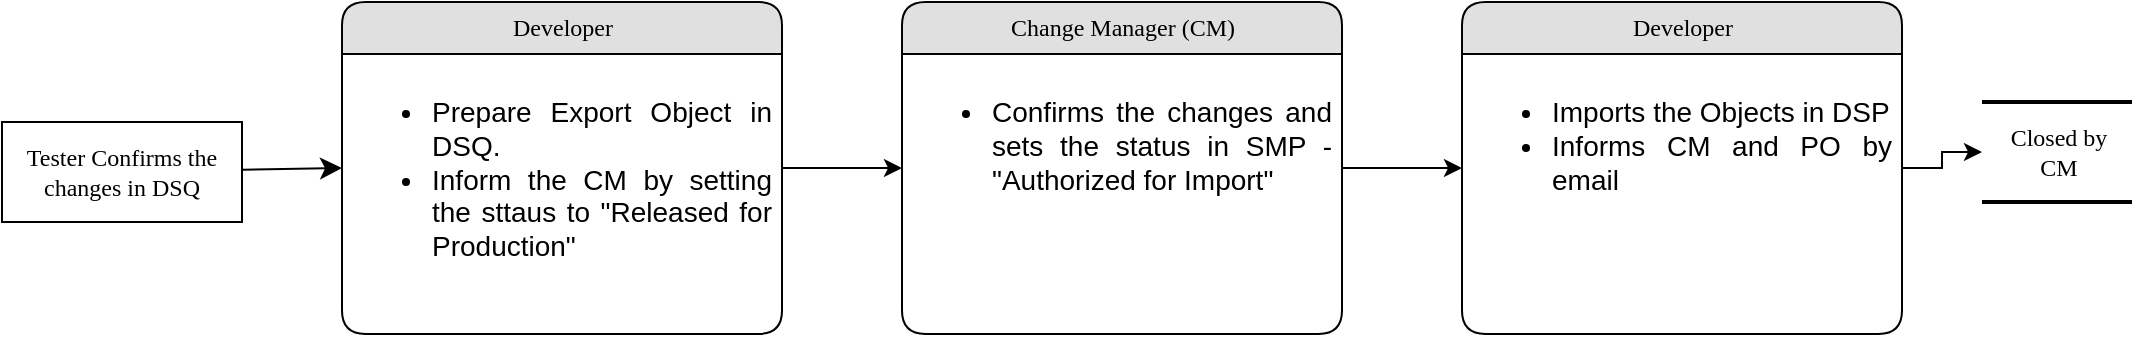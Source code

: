<mxfile version="23.1.5" type="github">
  <diagram name="Page-1" id="52a04d89-c75d-2922-d76d-85b35f80e030">
    <mxGraphModel dx="1500" dy="757" grid="1" gridSize="10" guides="1" tooltips="1" connect="1" arrows="1" fold="1" page="1" pageScale="1" pageWidth="1100" pageHeight="850" background="none" math="0" shadow="0">
      <root>
        <mxCell id="0" />
        <mxCell id="1" parent="0" />
        <mxCell id="21ea969265ad0168-30" value="Closed by &lt;br&gt;CM" style="html=1;rounded=0;shadow=0;comic=0;labelBackgroundColor=none;strokeWidth=2;fontFamily=Verdana;fontSize=12;align=center;shape=mxgraph.ios7ui.horLines;" parent="1" vertex="1">
          <mxGeometry x="1020" y="250" width="75" height="50" as="geometry" />
        </mxCell>
        <mxCell id="1fdf3b25b50cf41e-27" style="edgeStyle=none;html=1;labelBackgroundColor=none;startFill=0;startSize=8;endFill=1;endSize=8;fontFamily=Verdana;fontSize=12;entryX=0;entryY=0.5;entryDx=0;entryDy=0;" parent="1" source="17472293e6e8944d-30" target="1fdf3b25b50cf41e-2" edge="1">
          <mxGeometry relative="1" as="geometry">
            <mxPoint x="320.0" y="323.559" as="targetPoint" />
          </mxGeometry>
        </mxCell>
        <mxCell id="17472293e6e8944d-30" value="Tester Confirms the changes in DSQ" style="whiteSpace=wrap;html=1;rounded=0;shadow=0;comic=0;labelBackgroundColor=none;strokeWidth=1;fontFamily=Verdana;fontSize=12;align=center;" parent="1" vertex="1">
          <mxGeometry x="30" y="260" width="120" height="50" as="geometry" />
        </mxCell>
        <mxCell id="koyPak5jCY291-_lOP8m-4" style="edgeStyle=orthogonalEdgeStyle;rounded=0;orthogonalLoop=1;jettySize=auto;html=1;" edge="1" parent="1" source="1fdf3b25b50cf41e-1" target="koyPak5jCY291-_lOP8m-3">
          <mxGeometry relative="1" as="geometry" />
        </mxCell>
        <mxCell id="1fdf3b25b50cf41e-1" value="Developer" style="swimlane;html=1;fontStyle=0;childLayout=stackLayout;horizontal=1;startSize=26;fillColor=#e0e0e0;horizontalStack=0;resizeParent=1;resizeLast=0;collapsible=1;marginBottom=0;swimlaneFillColor=#ffffff;align=center;rounded=1;shadow=0;comic=0;labelBackgroundColor=none;strokeWidth=1;fontFamily=Verdana;fontSize=12" parent="1" vertex="1">
          <mxGeometry x="200" y="200" width="220" height="166" as="geometry" />
        </mxCell>
        <mxCell id="1fdf3b25b50cf41e-2" value="&lt;font style=&quot;font-size: 14px;&quot;&gt;&lt;div style=&quot;text-align: justify;&quot;&gt;&lt;ul&gt;&lt;li&gt;&lt;font style=&quot;font-size: 14px;&quot;&gt;Prepare Export Object in DSQ.&amp;nbsp;&lt;/font&gt;&lt;/li&gt;&lt;li&gt;&lt;span style=&quot;background-color: initial;&quot;&gt;Inform the CM by setting the sttaus to &quot;Released for Production&quot;&lt;/span&gt;&lt;/li&gt;&lt;/ul&gt;&lt;/div&gt;&lt;/font&gt;&lt;div&gt;&lt;br&gt;&lt;/div&gt;" style="text;html=1;strokeColor=none;fillColor=none;spacingLeft=4;spacingRight=4;whiteSpace=wrap;overflow=hidden;rotatable=0;points=[[0,0.5],[1,0.5]];portConstraint=eastwest;align=center;" parent="1fdf3b25b50cf41e-1" vertex="1">
          <mxGeometry y="26" width="220" height="114" as="geometry" />
        </mxCell>
        <mxCell id="koyPak5jCY291-_lOP8m-1" style="edgeStyle=none;html=1;labelBackgroundColor=none;startFill=0;startSize=8;endFill=1;endSize=8;fontFamily=Verdana;fontSize=12;" edge="1" parent="1" source="koyPak5jCY291-_lOP8m-2">
          <mxGeometry relative="1" as="geometry">
            <mxPoint x="620" y="310" as="targetPoint" />
          </mxGeometry>
        </mxCell>
        <mxCell id="koyPak5jCY291-_lOP8m-7" style="edgeStyle=orthogonalEdgeStyle;rounded=0;orthogonalLoop=1;jettySize=auto;html=1;entryX=0;entryY=0.5;entryDx=0;entryDy=0;" edge="1" parent="1" source="koyPak5jCY291-_lOP8m-2" target="koyPak5jCY291-_lOP8m-6">
          <mxGeometry relative="1" as="geometry" />
        </mxCell>
        <mxCell id="koyPak5jCY291-_lOP8m-2" value="Change Manager (CM)" style="swimlane;html=1;fontStyle=0;childLayout=stackLayout;horizontal=1;startSize=26;fillColor=#e0e0e0;horizontalStack=0;resizeParent=1;resizeLast=0;collapsible=1;marginBottom=0;swimlaneFillColor=#ffffff;align=center;rounded=1;shadow=0;comic=0;labelBackgroundColor=none;strokeWidth=1;fontFamily=Verdana;fontSize=12" vertex="1" parent="1">
          <mxGeometry x="480" y="200" width="220" height="166" as="geometry" />
        </mxCell>
        <mxCell id="koyPak5jCY291-_lOP8m-3" value="&lt;font style=&quot;font-size: 14px;&quot;&gt;&lt;div style=&quot;text-align: justify;&quot;&gt;&lt;ul&gt;&lt;li&gt;Confirms the changes and sets the status in SMP - &quot;Authorized for Import&quot;&lt;/li&gt;&lt;/ul&gt;&lt;/div&gt;&lt;/font&gt;" style="text;html=1;strokeColor=none;fillColor=none;spacingLeft=4;spacingRight=4;whiteSpace=wrap;overflow=hidden;rotatable=0;points=[[0,0.5],[1,0.5]];portConstraint=eastwest;align=center;" vertex="1" parent="koyPak5jCY291-_lOP8m-2">
          <mxGeometry y="26" width="220" height="114" as="geometry" />
        </mxCell>
        <mxCell id="koyPak5jCY291-_lOP8m-8" style="edgeStyle=orthogonalEdgeStyle;rounded=0;orthogonalLoop=1;jettySize=auto;html=1;" edge="1" parent="1" source="koyPak5jCY291-_lOP8m-5" target="21ea969265ad0168-30">
          <mxGeometry relative="1" as="geometry" />
        </mxCell>
        <mxCell id="koyPak5jCY291-_lOP8m-5" value="Developer" style="swimlane;html=1;fontStyle=0;childLayout=stackLayout;horizontal=1;startSize=26;fillColor=#e0e0e0;horizontalStack=0;resizeParent=1;resizeLast=0;collapsible=1;marginBottom=0;swimlaneFillColor=#ffffff;align=center;rounded=1;shadow=0;comic=0;labelBackgroundColor=none;strokeWidth=1;fontFamily=Verdana;fontSize=12" vertex="1" parent="1">
          <mxGeometry x="760" y="200" width="220" height="166" as="geometry" />
        </mxCell>
        <mxCell id="koyPak5jCY291-_lOP8m-6" value="&lt;font style=&quot;font-size: 14px;&quot;&gt;&lt;div style=&quot;text-align: justify;&quot;&gt;&lt;ul&gt;&lt;li&gt;Imports the Objects in DSP&lt;/li&gt;&lt;li&gt;Informs CM and PO by email&lt;/li&gt;&lt;/ul&gt;&lt;/div&gt;&lt;/font&gt;" style="text;html=1;strokeColor=none;fillColor=none;spacingLeft=4;spacingRight=4;whiteSpace=wrap;overflow=hidden;rotatable=0;points=[[0,0.5],[1,0.5]];portConstraint=eastwest;align=center;" vertex="1" parent="koyPak5jCY291-_lOP8m-5">
          <mxGeometry y="26" width="220" height="114" as="geometry" />
        </mxCell>
      </root>
    </mxGraphModel>
  </diagram>
</mxfile>
